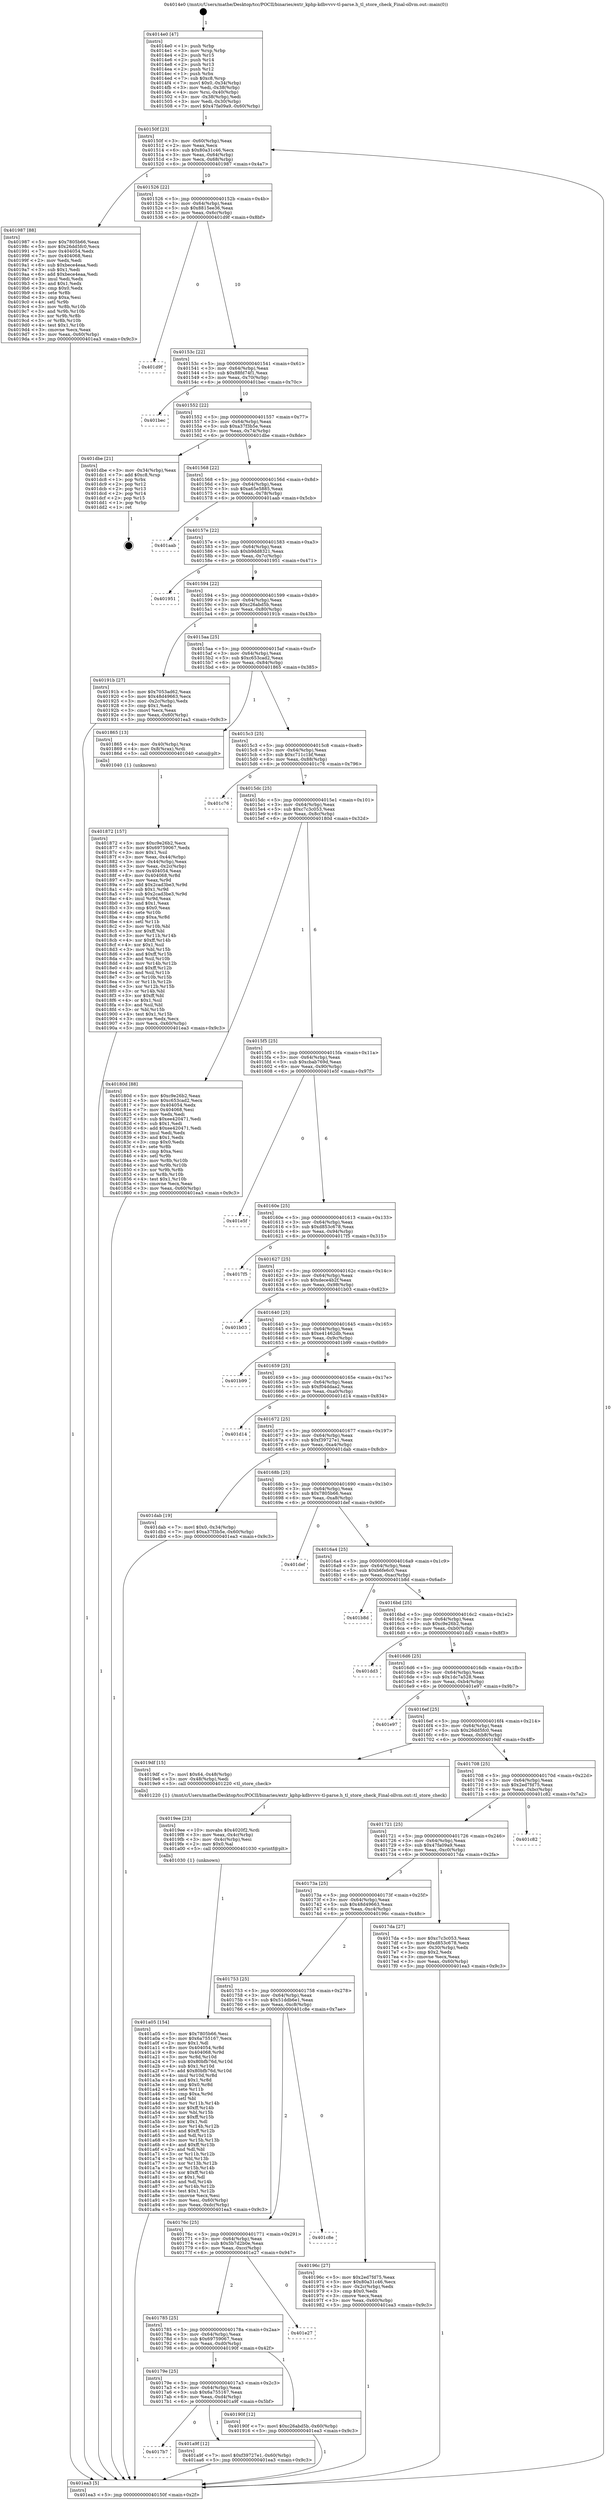 digraph "0x4014e0" {
  label = "0x4014e0 (/mnt/c/Users/mathe/Desktop/tcc/POCII/binaries/extr_kphp-kdbvvvv-tl-parse.h_tl_store_check_Final-ollvm.out::main(0))"
  labelloc = "t"
  node[shape=record]

  Entry [label="",width=0.3,height=0.3,shape=circle,fillcolor=black,style=filled]
  "0x40150f" [label="{
     0x40150f [23]\l
     | [instrs]\l
     &nbsp;&nbsp;0x40150f \<+3\>: mov -0x60(%rbp),%eax\l
     &nbsp;&nbsp;0x401512 \<+2\>: mov %eax,%ecx\l
     &nbsp;&nbsp;0x401514 \<+6\>: sub $0x80a31c46,%ecx\l
     &nbsp;&nbsp;0x40151a \<+3\>: mov %eax,-0x64(%rbp)\l
     &nbsp;&nbsp;0x40151d \<+3\>: mov %ecx,-0x68(%rbp)\l
     &nbsp;&nbsp;0x401520 \<+6\>: je 0000000000401987 \<main+0x4a7\>\l
  }"]
  "0x401987" [label="{
     0x401987 [88]\l
     | [instrs]\l
     &nbsp;&nbsp;0x401987 \<+5\>: mov $0x7805b66,%eax\l
     &nbsp;&nbsp;0x40198c \<+5\>: mov $0x26dd5fc0,%ecx\l
     &nbsp;&nbsp;0x401991 \<+7\>: mov 0x404054,%edx\l
     &nbsp;&nbsp;0x401998 \<+7\>: mov 0x404068,%esi\l
     &nbsp;&nbsp;0x40199f \<+2\>: mov %edx,%edi\l
     &nbsp;&nbsp;0x4019a1 \<+6\>: sub $0xbece4eaa,%edi\l
     &nbsp;&nbsp;0x4019a7 \<+3\>: sub $0x1,%edi\l
     &nbsp;&nbsp;0x4019aa \<+6\>: add $0xbece4eaa,%edi\l
     &nbsp;&nbsp;0x4019b0 \<+3\>: imul %edi,%edx\l
     &nbsp;&nbsp;0x4019b3 \<+3\>: and $0x1,%edx\l
     &nbsp;&nbsp;0x4019b6 \<+3\>: cmp $0x0,%edx\l
     &nbsp;&nbsp;0x4019b9 \<+4\>: sete %r8b\l
     &nbsp;&nbsp;0x4019bd \<+3\>: cmp $0xa,%esi\l
     &nbsp;&nbsp;0x4019c0 \<+4\>: setl %r9b\l
     &nbsp;&nbsp;0x4019c4 \<+3\>: mov %r8b,%r10b\l
     &nbsp;&nbsp;0x4019c7 \<+3\>: and %r9b,%r10b\l
     &nbsp;&nbsp;0x4019ca \<+3\>: xor %r9b,%r8b\l
     &nbsp;&nbsp;0x4019cd \<+3\>: or %r8b,%r10b\l
     &nbsp;&nbsp;0x4019d0 \<+4\>: test $0x1,%r10b\l
     &nbsp;&nbsp;0x4019d4 \<+3\>: cmovne %ecx,%eax\l
     &nbsp;&nbsp;0x4019d7 \<+3\>: mov %eax,-0x60(%rbp)\l
     &nbsp;&nbsp;0x4019da \<+5\>: jmp 0000000000401ea3 \<main+0x9c3\>\l
  }"]
  "0x401526" [label="{
     0x401526 [22]\l
     | [instrs]\l
     &nbsp;&nbsp;0x401526 \<+5\>: jmp 000000000040152b \<main+0x4b\>\l
     &nbsp;&nbsp;0x40152b \<+3\>: mov -0x64(%rbp),%eax\l
     &nbsp;&nbsp;0x40152e \<+5\>: sub $0x8815ee36,%eax\l
     &nbsp;&nbsp;0x401533 \<+3\>: mov %eax,-0x6c(%rbp)\l
     &nbsp;&nbsp;0x401536 \<+6\>: je 0000000000401d9f \<main+0x8bf\>\l
  }"]
  Exit [label="",width=0.3,height=0.3,shape=circle,fillcolor=black,style=filled,peripheries=2]
  "0x401d9f" [label="{
     0x401d9f\l
  }", style=dashed]
  "0x40153c" [label="{
     0x40153c [22]\l
     | [instrs]\l
     &nbsp;&nbsp;0x40153c \<+5\>: jmp 0000000000401541 \<main+0x61\>\l
     &nbsp;&nbsp;0x401541 \<+3\>: mov -0x64(%rbp),%eax\l
     &nbsp;&nbsp;0x401544 \<+5\>: sub $0x88fd74f1,%eax\l
     &nbsp;&nbsp;0x401549 \<+3\>: mov %eax,-0x70(%rbp)\l
     &nbsp;&nbsp;0x40154c \<+6\>: je 0000000000401bec \<main+0x70c\>\l
  }"]
  "0x4017b7" [label="{
     0x4017b7\l
  }", style=dashed]
  "0x401bec" [label="{
     0x401bec\l
  }", style=dashed]
  "0x401552" [label="{
     0x401552 [22]\l
     | [instrs]\l
     &nbsp;&nbsp;0x401552 \<+5\>: jmp 0000000000401557 \<main+0x77\>\l
     &nbsp;&nbsp;0x401557 \<+3\>: mov -0x64(%rbp),%eax\l
     &nbsp;&nbsp;0x40155a \<+5\>: sub $0xa37f3b5e,%eax\l
     &nbsp;&nbsp;0x40155f \<+3\>: mov %eax,-0x74(%rbp)\l
     &nbsp;&nbsp;0x401562 \<+6\>: je 0000000000401dbe \<main+0x8de\>\l
  }"]
  "0x401a9f" [label="{
     0x401a9f [12]\l
     | [instrs]\l
     &nbsp;&nbsp;0x401a9f \<+7\>: movl $0xf39727e1,-0x60(%rbp)\l
     &nbsp;&nbsp;0x401aa6 \<+5\>: jmp 0000000000401ea3 \<main+0x9c3\>\l
  }"]
  "0x401dbe" [label="{
     0x401dbe [21]\l
     | [instrs]\l
     &nbsp;&nbsp;0x401dbe \<+3\>: mov -0x34(%rbp),%eax\l
     &nbsp;&nbsp;0x401dc1 \<+7\>: add $0xc8,%rsp\l
     &nbsp;&nbsp;0x401dc8 \<+1\>: pop %rbx\l
     &nbsp;&nbsp;0x401dc9 \<+2\>: pop %r12\l
     &nbsp;&nbsp;0x401dcb \<+2\>: pop %r13\l
     &nbsp;&nbsp;0x401dcd \<+2\>: pop %r14\l
     &nbsp;&nbsp;0x401dcf \<+2\>: pop %r15\l
     &nbsp;&nbsp;0x401dd1 \<+1\>: pop %rbp\l
     &nbsp;&nbsp;0x401dd2 \<+1\>: ret\l
  }"]
  "0x401568" [label="{
     0x401568 [22]\l
     | [instrs]\l
     &nbsp;&nbsp;0x401568 \<+5\>: jmp 000000000040156d \<main+0x8d\>\l
     &nbsp;&nbsp;0x40156d \<+3\>: mov -0x64(%rbp),%eax\l
     &nbsp;&nbsp;0x401570 \<+5\>: sub $0xa65e5885,%eax\l
     &nbsp;&nbsp;0x401575 \<+3\>: mov %eax,-0x78(%rbp)\l
     &nbsp;&nbsp;0x401578 \<+6\>: je 0000000000401aab \<main+0x5cb\>\l
  }"]
  "0x401a05" [label="{
     0x401a05 [154]\l
     | [instrs]\l
     &nbsp;&nbsp;0x401a05 \<+5\>: mov $0x7805b66,%esi\l
     &nbsp;&nbsp;0x401a0a \<+5\>: mov $0x6a755167,%ecx\l
     &nbsp;&nbsp;0x401a0f \<+2\>: mov $0x1,%dl\l
     &nbsp;&nbsp;0x401a11 \<+8\>: mov 0x404054,%r8d\l
     &nbsp;&nbsp;0x401a19 \<+8\>: mov 0x404068,%r9d\l
     &nbsp;&nbsp;0x401a21 \<+3\>: mov %r8d,%r10d\l
     &nbsp;&nbsp;0x401a24 \<+7\>: sub $0x80bfb76d,%r10d\l
     &nbsp;&nbsp;0x401a2b \<+4\>: sub $0x1,%r10d\l
     &nbsp;&nbsp;0x401a2f \<+7\>: add $0x80bfb76d,%r10d\l
     &nbsp;&nbsp;0x401a36 \<+4\>: imul %r10d,%r8d\l
     &nbsp;&nbsp;0x401a3a \<+4\>: and $0x1,%r8d\l
     &nbsp;&nbsp;0x401a3e \<+4\>: cmp $0x0,%r8d\l
     &nbsp;&nbsp;0x401a42 \<+4\>: sete %r11b\l
     &nbsp;&nbsp;0x401a46 \<+4\>: cmp $0xa,%r9d\l
     &nbsp;&nbsp;0x401a4a \<+3\>: setl %bl\l
     &nbsp;&nbsp;0x401a4d \<+3\>: mov %r11b,%r14b\l
     &nbsp;&nbsp;0x401a50 \<+4\>: xor $0xff,%r14b\l
     &nbsp;&nbsp;0x401a54 \<+3\>: mov %bl,%r15b\l
     &nbsp;&nbsp;0x401a57 \<+4\>: xor $0xff,%r15b\l
     &nbsp;&nbsp;0x401a5b \<+3\>: xor $0x1,%dl\l
     &nbsp;&nbsp;0x401a5e \<+3\>: mov %r14b,%r12b\l
     &nbsp;&nbsp;0x401a61 \<+4\>: and $0xff,%r12b\l
     &nbsp;&nbsp;0x401a65 \<+3\>: and %dl,%r11b\l
     &nbsp;&nbsp;0x401a68 \<+3\>: mov %r15b,%r13b\l
     &nbsp;&nbsp;0x401a6b \<+4\>: and $0xff,%r13b\l
     &nbsp;&nbsp;0x401a6f \<+2\>: and %dl,%bl\l
     &nbsp;&nbsp;0x401a71 \<+3\>: or %r11b,%r12b\l
     &nbsp;&nbsp;0x401a74 \<+3\>: or %bl,%r13b\l
     &nbsp;&nbsp;0x401a77 \<+3\>: xor %r13b,%r12b\l
     &nbsp;&nbsp;0x401a7a \<+3\>: or %r15b,%r14b\l
     &nbsp;&nbsp;0x401a7d \<+4\>: xor $0xff,%r14b\l
     &nbsp;&nbsp;0x401a81 \<+3\>: or $0x1,%dl\l
     &nbsp;&nbsp;0x401a84 \<+3\>: and %dl,%r14b\l
     &nbsp;&nbsp;0x401a87 \<+3\>: or %r14b,%r12b\l
     &nbsp;&nbsp;0x401a8a \<+4\>: test $0x1,%r12b\l
     &nbsp;&nbsp;0x401a8e \<+3\>: cmovne %ecx,%esi\l
     &nbsp;&nbsp;0x401a91 \<+3\>: mov %esi,-0x60(%rbp)\l
     &nbsp;&nbsp;0x401a94 \<+6\>: mov %eax,-0xdc(%rbp)\l
     &nbsp;&nbsp;0x401a9a \<+5\>: jmp 0000000000401ea3 \<main+0x9c3\>\l
  }"]
  "0x401aab" [label="{
     0x401aab\l
  }", style=dashed]
  "0x40157e" [label="{
     0x40157e [22]\l
     | [instrs]\l
     &nbsp;&nbsp;0x40157e \<+5\>: jmp 0000000000401583 \<main+0xa3\>\l
     &nbsp;&nbsp;0x401583 \<+3\>: mov -0x64(%rbp),%eax\l
     &nbsp;&nbsp;0x401586 \<+5\>: sub $0xb9dd8321,%eax\l
     &nbsp;&nbsp;0x40158b \<+3\>: mov %eax,-0x7c(%rbp)\l
     &nbsp;&nbsp;0x40158e \<+6\>: je 0000000000401951 \<main+0x471\>\l
  }"]
  "0x4019ee" [label="{
     0x4019ee [23]\l
     | [instrs]\l
     &nbsp;&nbsp;0x4019ee \<+10\>: movabs $0x4020f2,%rdi\l
     &nbsp;&nbsp;0x4019f8 \<+3\>: mov %eax,-0x4c(%rbp)\l
     &nbsp;&nbsp;0x4019fb \<+3\>: mov -0x4c(%rbp),%esi\l
     &nbsp;&nbsp;0x4019fe \<+2\>: mov $0x0,%al\l
     &nbsp;&nbsp;0x401a00 \<+5\>: call 0000000000401030 \<printf@plt\>\l
     | [calls]\l
     &nbsp;&nbsp;0x401030 \{1\} (unknown)\l
  }"]
  "0x401951" [label="{
     0x401951\l
  }", style=dashed]
  "0x401594" [label="{
     0x401594 [22]\l
     | [instrs]\l
     &nbsp;&nbsp;0x401594 \<+5\>: jmp 0000000000401599 \<main+0xb9\>\l
     &nbsp;&nbsp;0x401599 \<+3\>: mov -0x64(%rbp),%eax\l
     &nbsp;&nbsp;0x40159c \<+5\>: sub $0xc26abd5b,%eax\l
     &nbsp;&nbsp;0x4015a1 \<+3\>: mov %eax,-0x80(%rbp)\l
     &nbsp;&nbsp;0x4015a4 \<+6\>: je 000000000040191b \<main+0x43b\>\l
  }"]
  "0x40179e" [label="{
     0x40179e [25]\l
     | [instrs]\l
     &nbsp;&nbsp;0x40179e \<+5\>: jmp 00000000004017a3 \<main+0x2c3\>\l
     &nbsp;&nbsp;0x4017a3 \<+3\>: mov -0x64(%rbp),%eax\l
     &nbsp;&nbsp;0x4017a6 \<+5\>: sub $0x6a755167,%eax\l
     &nbsp;&nbsp;0x4017ab \<+6\>: mov %eax,-0xd4(%rbp)\l
     &nbsp;&nbsp;0x4017b1 \<+6\>: je 0000000000401a9f \<main+0x5bf\>\l
  }"]
  "0x40191b" [label="{
     0x40191b [27]\l
     | [instrs]\l
     &nbsp;&nbsp;0x40191b \<+5\>: mov $0x7053ad62,%eax\l
     &nbsp;&nbsp;0x401920 \<+5\>: mov $0x48d49663,%ecx\l
     &nbsp;&nbsp;0x401925 \<+3\>: mov -0x2c(%rbp),%edx\l
     &nbsp;&nbsp;0x401928 \<+3\>: cmp $0x1,%edx\l
     &nbsp;&nbsp;0x40192b \<+3\>: cmovl %ecx,%eax\l
     &nbsp;&nbsp;0x40192e \<+3\>: mov %eax,-0x60(%rbp)\l
     &nbsp;&nbsp;0x401931 \<+5\>: jmp 0000000000401ea3 \<main+0x9c3\>\l
  }"]
  "0x4015aa" [label="{
     0x4015aa [25]\l
     | [instrs]\l
     &nbsp;&nbsp;0x4015aa \<+5\>: jmp 00000000004015af \<main+0xcf\>\l
     &nbsp;&nbsp;0x4015af \<+3\>: mov -0x64(%rbp),%eax\l
     &nbsp;&nbsp;0x4015b2 \<+5\>: sub $0xc653cad2,%eax\l
     &nbsp;&nbsp;0x4015b7 \<+6\>: mov %eax,-0x84(%rbp)\l
     &nbsp;&nbsp;0x4015bd \<+6\>: je 0000000000401865 \<main+0x385\>\l
  }"]
  "0x40190f" [label="{
     0x40190f [12]\l
     | [instrs]\l
     &nbsp;&nbsp;0x40190f \<+7\>: movl $0xc26abd5b,-0x60(%rbp)\l
     &nbsp;&nbsp;0x401916 \<+5\>: jmp 0000000000401ea3 \<main+0x9c3\>\l
  }"]
  "0x401865" [label="{
     0x401865 [13]\l
     | [instrs]\l
     &nbsp;&nbsp;0x401865 \<+4\>: mov -0x40(%rbp),%rax\l
     &nbsp;&nbsp;0x401869 \<+4\>: mov 0x8(%rax),%rdi\l
     &nbsp;&nbsp;0x40186d \<+5\>: call 0000000000401040 \<atoi@plt\>\l
     | [calls]\l
     &nbsp;&nbsp;0x401040 \{1\} (unknown)\l
  }"]
  "0x4015c3" [label="{
     0x4015c3 [25]\l
     | [instrs]\l
     &nbsp;&nbsp;0x4015c3 \<+5\>: jmp 00000000004015c8 \<main+0xe8\>\l
     &nbsp;&nbsp;0x4015c8 \<+3\>: mov -0x64(%rbp),%eax\l
     &nbsp;&nbsp;0x4015cb \<+5\>: sub $0xc711c1bf,%eax\l
     &nbsp;&nbsp;0x4015d0 \<+6\>: mov %eax,-0x88(%rbp)\l
     &nbsp;&nbsp;0x4015d6 \<+6\>: je 0000000000401c76 \<main+0x796\>\l
  }"]
  "0x401785" [label="{
     0x401785 [25]\l
     | [instrs]\l
     &nbsp;&nbsp;0x401785 \<+5\>: jmp 000000000040178a \<main+0x2aa\>\l
     &nbsp;&nbsp;0x40178a \<+3\>: mov -0x64(%rbp),%eax\l
     &nbsp;&nbsp;0x40178d \<+5\>: sub $0x69759067,%eax\l
     &nbsp;&nbsp;0x401792 \<+6\>: mov %eax,-0xd0(%rbp)\l
     &nbsp;&nbsp;0x401798 \<+6\>: je 000000000040190f \<main+0x42f\>\l
  }"]
  "0x401c76" [label="{
     0x401c76\l
  }", style=dashed]
  "0x4015dc" [label="{
     0x4015dc [25]\l
     | [instrs]\l
     &nbsp;&nbsp;0x4015dc \<+5\>: jmp 00000000004015e1 \<main+0x101\>\l
     &nbsp;&nbsp;0x4015e1 \<+3\>: mov -0x64(%rbp),%eax\l
     &nbsp;&nbsp;0x4015e4 \<+5\>: sub $0xc7c3c053,%eax\l
     &nbsp;&nbsp;0x4015e9 \<+6\>: mov %eax,-0x8c(%rbp)\l
     &nbsp;&nbsp;0x4015ef \<+6\>: je 000000000040180d \<main+0x32d\>\l
  }"]
  "0x401e27" [label="{
     0x401e27\l
  }", style=dashed]
  "0x40180d" [label="{
     0x40180d [88]\l
     | [instrs]\l
     &nbsp;&nbsp;0x40180d \<+5\>: mov $0xc9e26b2,%eax\l
     &nbsp;&nbsp;0x401812 \<+5\>: mov $0xc653cad2,%ecx\l
     &nbsp;&nbsp;0x401817 \<+7\>: mov 0x404054,%edx\l
     &nbsp;&nbsp;0x40181e \<+7\>: mov 0x404068,%esi\l
     &nbsp;&nbsp;0x401825 \<+2\>: mov %edx,%edi\l
     &nbsp;&nbsp;0x401827 \<+6\>: sub $0xee420471,%edi\l
     &nbsp;&nbsp;0x40182d \<+3\>: sub $0x1,%edi\l
     &nbsp;&nbsp;0x401830 \<+6\>: add $0xee420471,%edi\l
     &nbsp;&nbsp;0x401836 \<+3\>: imul %edi,%edx\l
     &nbsp;&nbsp;0x401839 \<+3\>: and $0x1,%edx\l
     &nbsp;&nbsp;0x40183c \<+3\>: cmp $0x0,%edx\l
     &nbsp;&nbsp;0x40183f \<+4\>: sete %r8b\l
     &nbsp;&nbsp;0x401843 \<+3\>: cmp $0xa,%esi\l
     &nbsp;&nbsp;0x401846 \<+4\>: setl %r9b\l
     &nbsp;&nbsp;0x40184a \<+3\>: mov %r8b,%r10b\l
     &nbsp;&nbsp;0x40184d \<+3\>: and %r9b,%r10b\l
     &nbsp;&nbsp;0x401850 \<+3\>: xor %r9b,%r8b\l
     &nbsp;&nbsp;0x401853 \<+3\>: or %r8b,%r10b\l
     &nbsp;&nbsp;0x401856 \<+4\>: test $0x1,%r10b\l
     &nbsp;&nbsp;0x40185a \<+3\>: cmovne %ecx,%eax\l
     &nbsp;&nbsp;0x40185d \<+3\>: mov %eax,-0x60(%rbp)\l
     &nbsp;&nbsp;0x401860 \<+5\>: jmp 0000000000401ea3 \<main+0x9c3\>\l
  }"]
  "0x4015f5" [label="{
     0x4015f5 [25]\l
     | [instrs]\l
     &nbsp;&nbsp;0x4015f5 \<+5\>: jmp 00000000004015fa \<main+0x11a\>\l
     &nbsp;&nbsp;0x4015fa \<+3\>: mov -0x64(%rbp),%eax\l
     &nbsp;&nbsp;0x4015fd \<+5\>: sub $0xcbab769d,%eax\l
     &nbsp;&nbsp;0x401602 \<+6\>: mov %eax,-0x90(%rbp)\l
     &nbsp;&nbsp;0x401608 \<+6\>: je 0000000000401e5f \<main+0x97f\>\l
  }"]
  "0x40176c" [label="{
     0x40176c [25]\l
     | [instrs]\l
     &nbsp;&nbsp;0x40176c \<+5\>: jmp 0000000000401771 \<main+0x291\>\l
     &nbsp;&nbsp;0x401771 \<+3\>: mov -0x64(%rbp),%eax\l
     &nbsp;&nbsp;0x401774 \<+5\>: sub $0x5b7d2b0e,%eax\l
     &nbsp;&nbsp;0x401779 \<+6\>: mov %eax,-0xcc(%rbp)\l
     &nbsp;&nbsp;0x40177f \<+6\>: je 0000000000401e27 \<main+0x947\>\l
  }"]
  "0x401e5f" [label="{
     0x401e5f\l
  }", style=dashed]
  "0x40160e" [label="{
     0x40160e [25]\l
     | [instrs]\l
     &nbsp;&nbsp;0x40160e \<+5\>: jmp 0000000000401613 \<main+0x133\>\l
     &nbsp;&nbsp;0x401613 \<+3\>: mov -0x64(%rbp),%eax\l
     &nbsp;&nbsp;0x401616 \<+5\>: sub $0xd853c678,%eax\l
     &nbsp;&nbsp;0x40161b \<+6\>: mov %eax,-0x94(%rbp)\l
     &nbsp;&nbsp;0x401621 \<+6\>: je 00000000004017f5 \<main+0x315\>\l
  }"]
  "0x401c8e" [label="{
     0x401c8e\l
  }", style=dashed]
  "0x4017f5" [label="{
     0x4017f5\l
  }", style=dashed]
  "0x401627" [label="{
     0x401627 [25]\l
     | [instrs]\l
     &nbsp;&nbsp;0x401627 \<+5\>: jmp 000000000040162c \<main+0x14c\>\l
     &nbsp;&nbsp;0x40162c \<+3\>: mov -0x64(%rbp),%eax\l
     &nbsp;&nbsp;0x40162f \<+5\>: sub $0xdece4b2f,%eax\l
     &nbsp;&nbsp;0x401634 \<+6\>: mov %eax,-0x98(%rbp)\l
     &nbsp;&nbsp;0x40163a \<+6\>: je 0000000000401b03 \<main+0x623\>\l
  }"]
  "0x401753" [label="{
     0x401753 [25]\l
     | [instrs]\l
     &nbsp;&nbsp;0x401753 \<+5\>: jmp 0000000000401758 \<main+0x278\>\l
     &nbsp;&nbsp;0x401758 \<+3\>: mov -0x64(%rbp),%eax\l
     &nbsp;&nbsp;0x40175b \<+5\>: sub $0x51ddb6e1,%eax\l
     &nbsp;&nbsp;0x401760 \<+6\>: mov %eax,-0xc8(%rbp)\l
     &nbsp;&nbsp;0x401766 \<+6\>: je 0000000000401c8e \<main+0x7ae\>\l
  }"]
  "0x401b03" [label="{
     0x401b03\l
  }", style=dashed]
  "0x401640" [label="{
     0x401640 [25]\l
     | [instrs]\l
     &nbsp;&nbsp;0x401640 \<+5\>: jmp 0000000000401645 \<main+0x165\>\l
     &nbsp;&nbsp;0x401645 \<+3\>: mov -0x64(%rbp),%eax\l
     &nbsp;&nbsp;0x401648 \<+5\>: sub $0xe41462db,%eax\l
     &nbsp;&nbsp;0x40164d \<+6\>: mov %eax,-0x9c(%rbp)\l
     &nbsp;&nbsp;0x401653 \<+6\>: je 0000000000401b99 \<main+0x6b9\>\l
  }"]
  "0x40196c" [label="{
     0x40196c [27]\l
     | [instrs]\l
     &nbsp;&nbsp;0x40196c \<+5\>: mov $0x2ed7fd75,%eax\l
     &nbsp;&nbsp;0x401971 \<+5\>: mov $0x80a31c46,%ecx\l
     &nbsp;&nbsp;0x401976 \<+3\>: mov -0x2c(%rbp),%edx\l
     &nbsp;&nbsp;0x401979 \<+3\>: cmp $0x0,%edx\l
     &nbsp;&nbsp;0x40197c \<+3\>: cmove %ecx,%eax\l
     &nbsp;&nbsp;0x40197f \<+3\>: mov %eax,-0x60(%rbp)\l
     &nbsp;&nbsp;0x401982 \<+5\>: jmp 0000000000401ea3 \<main+0x9c3\>\l
  }"]
  "0x401b99" [label="{
     0x401b99\l
  }", style=dashed]
  "0x401659" [label="{
     0x401659 [25]\l
     | [instrs]\l
     &nbsp;&nbsp;0x401659 \<+5\>: jmp 000000000040165e \<main+0x17e\>\l
     &nbsp;&nbsp;0x40165e \<+3\>: mov -0x64(%rbp),%eax\l
     &nbsp;&nbsp;0x401661 \<+5\>: sub $0xf04ddaa2,%eax\l
     &nbsp;&nbsp;0x401666 \<+6\>: mov %eax,-0xa0(%rbp)\l
     &nbsp;&nbsp;0x40166c \<+6\>: je 0000000000401d14 \<main+0x834\>\l
  }"]
  "0x401872" [label="{
     0x401872 [157]\l
     | [instrs]\l
     &nbsp;&nbsp;0x401872 \<+5\>: mov $0xc9e26b2,%ecx\l
     &nbsp;&nbsp;0x401877 \<+5\>: mov $0x69759067,%edx\l
     &nbsp;&nbsp;0x40187c \<+3\>: mov $0x1,%sil\l
     &nbsp;&nbsp;0x40187f \<+3\>: mov %eax,-0x44(%rbp)\l
     &nbsp;&nbsp;0x401882 \<+3\>: mov -0x44(%rbp),%eax\l
     &nbsp;&nbsp;0x401885 \<+3\>: mov %eax,-0x2c(%rbp)\l
     &nbsp;&nbsp;0x401888 \<+7\>: mov 0x404054,%eax\l
     &nbsp;&nbsp;0x40188f \<+8\>: mov 0x404068,%r8d\l
     &nbsp;&nbsp;0x401897 \<+3\>: mov %eax,%r9d\l
     &nbsp;&nbsp;0x40189a \<+7\>: add $0x2cad3be3,%r9d\l
     &nbsp;&nbsp;0x4018a1 \<+4\>: sub $0x1,%r9d\l
     &nbsp;&nbsp;0x4018a5 \<+7\>: sub $0x2cad3be3,%r9d\l
     &nbsp;&nbsp;0x4018ac \<+4\>: imul %r9d,%eax\l
     &nbsp;&nbsp;0x4018b0 \<+3\>: and $0x1,%eax\l
     &nbsp;&nbsp;0x4018b3 \<+3\>: cmp $0x0,%eax\l
     &nbsp;&nbsp;0x4018b6 \<+4\>: sete %r10b\l
     &nbsp;&nbsp;0x4018ba \<+4\>: cmp $0xa,%r8d\l
     &nbsp;&nbsp;0x4018be \<+4\>: setl %r11b\l
     &nbsp;&nbsp;0x4018c2 \<+3\>: mov %r10b,%bl\l
     &nbsp;&nbsp;0x4018c5 \<+3\>: xor $0xff,%bl\l
     &nbsp;&nbsp;0x4018c8 \<+3\>: mov %r11b,%r14b\l
     &nbsp;&nbsp;0x4018cb \<+4\>: xor $0xff,%r14b\l
     &nbsp;&nbsp;0x4018cf \<+4\>: xor $0x1,%sil\l
     &nbsp;&nbsp;0x4018d3 \<+3\>: mov %bl,%r15b\l
     &nbsp;&nbsp;0x4018d6 \<+4\>: and $0xff,%r15b\l
     &nbsp;&nbsp;0x4018da \<+3\>: and %sil,%r10b\l
     &nbsp;&nbsp;0x4018dd \<+3\>: mov %r14b,%r12b\l
     &nbsp;&nbsp;0x4018e0 \<+4\>: and $0xff,%r12b\l
     &nbsp;&nbsp;0x4018e4 \<+3\>: and %sil,%r11b\l
     &nbsp;&nbsp;0x4018e7 \<+3\>: or %r10b,%r15b\l
     &nbsp;&nbsp;0x4018ea \<+3\>: or %r11b,%r12b\l
     &nbsp;&nbsp;0x4018ed \<+3\>: xor %r12b,%r15b\l
     &nbsp;&nbsp;0x4018f0 \<+3\>: or %r14b,%bl\l
     &nbsp;&nbsp;0x4018f3 \<+3\>: xor $0xff,%bl\l
     &nbsp;&nbsp;0x4018f6 \<+4\>: or $0x1,%sil\l
     &nbsp;&nbsp;0x4018fa \<+3\>: and %sil,%bl\l
     &nbsp;&nbsp;0x4018fd \<+3\>: or %bl,%r15b\l
     &nbsp;&nbsp;0x401900 \<+4\>: test $0x1,%r15b\l
     &nbsp;&nbsp;0x401904 \<+3\>: cmovne %edx,%ecx\l
     &nbsp;&nbsp;0x401907 \<+3\>: mov %ecx,-0x60(%rbp)\l
     &nbsp;&nbsp;0x40190a \<+5\>: jmp 0000000000401ea3 \<main+0x9c3\>\l
  }"]
  "0x401d14" [label="{
     0x401d14\l
  }", style=dashed]
  "0x401672" [label="{
     0x401672 [25]\l
     | [instrs]\l
     &nbsp;&nbsp;0x401672 \<+5\>: jmp 0000000000401677 \<main+0x197\>\l
     &nbsp;&nbsp;0x401677 \<+3\>: mov -0x64(%rbp),%eax\l
     &nbsp;&nbsp;0x40167a \<+5\>: sub $0xf39727e1,%eax\l
     &nbsp;&nbsp;0x40167f \<+6\>: mov %eax,-0xa4(%rbp)\l
     &nbsp;&nbsp;0x401685 \<+6\>: je 0000000000401dab \<main+0x8cb\>\l
  }"]
  "0x4014e0" [label="{
     0x4014e0 [47]\l
     | [instrs]\l
     &nbsp;&nbsp;0x4014e0 \<+1\>: push %rbp\l
     &nbsp;&nbsp;0x4014e1 \<+3\>: mov %rsp,%rbp\l
     &nbsp;&nbsp;0x4014e4 \<+2\>: push %r15\l
     &nbsp;&nbsp;0x4014e6 \<+2\>: push %r14\l
     &nbsp;&nbsp;0x4014e8 \<+2\>: push %r13\l
     &nbsp;&nbsp;0x4014ea \<+2\>: push %r12\l
     &nbsp;&nbsp;0x4014ec \<+1\>: push %rbx\l
     &nbsp;&nbsp;0x4014ed \<+7\>: sub $0xc8,%rsp\l
     &nbsp;&nbsp;0x4014f4 \<+7\>: movl $0x0,-0x34(%rbp)\l
     &nbsp;&nbsp;0x4014fb \<+3\>: mov %edi,-0x38(%rbp)\l
     &nbsp;&nbsp;0x4014fe \<+4\>: mov %rsi,-0x40(%rbp)\l
     &nbsp;&nbsp;0x401502 \<+3\>: mov -0x38(%rbp),%edi\l
     &nbsp;&nbsp;0x401505 \<+3\>: mov %edi,-0x30(%rbp)\l
     &nbsp;&nbsp;0x401508 \<+7\>: movl $0x47fa09a9,-0x60(%rbp)\l
  }"]
  "0x401dab" [label="{
     0x401dab [19]\l
     | [instrs]\l
     &nbsp;&nbsp;0x401dab \<+7\>: movl $0x0,-0x34(%rbp)\l
     &nbsp;&nbsp;0x401db2 \<+7\>: movl $0xa37f3b5e,-0x60(%rbp)\l
     &nbsp;&nbsp;0x401db9 \<+5\>: jmp 0000000000401ea3 \<main+0x9c3\>\l
  }"]
  "0x40168b" [label="{
     0x40168b [25]\l
     | [instrs]\l
     &nbsp;&nbsp;0x40168b \<+5\>: jmp 0000000000401690 \<main+0x1b0\>\l
     &nbsp;&nbsp;0x401690 \<+3\>: mov -0x64(%rbp),%eax\l
     &nbsp;&nbsp;0x401693 \<+5\>: sub $0x7805b66,%eax\l
     &nbsp;&nbsp;0x401698 \<+6\>: mov %eax,-0xa8(%rbp)\l
     &nbsp;&nbsp;0x40169e \<+6\>: je 0000000000401def \<main+0x90f\>\l
  }"]
  "0x401ea3" [label="{
     0x401ea3 [5]\l
     | [instrs]\l
     &nbsp;&nbsp;0x401ea3 \<+5\>: jmp 000000000040150f \<main+0x2f\>\l
  }"]
  "0x401def" [label="{
     0x401def\l
  }", style=dashed]
  "0x4016a4" [label="{
     0x4016a4 [25]\l
     | [instrs]\l
     &nbsp;&nbsp;0x4016a4 \<+5\>: jmp 00000000004016a9 \<main+0x1c9\>\l
     &nbsp;&nbsp;0x4016a9 \<+3\>: mov -0x64(%rbp),%eax\l
     &nbsp;&nbsp;0x4016ac \<+5\>: sub $0xb6fe6c0,%eax\l
     &nbsp;&nbsp;0x4016b1 \<+6\>: mov %eax,-0xac(%rbp)\l
     &nbsp;&nbsp;0x4016b7 \<+6\>: je 0000000000401b8d \<main+0x6ad\>\l
  }"]
  "0x40173a" [label="{
     0x40173a [25]\l
     | [instrs]\l
     &nbsp;&nbsp;0x40173a \<+5\>: jmp 000000000040173f \<main+0x25f\>\l
     &nbsp;&nbsp;0x40173f \<+3\>: mov -0x64(%rbp),%eax\l
     &nbsp;&nbsp;0x401742 \<+5\>: sub $0x48d49663,%eax\l
     &nbsp;&nbsp;0x401747 \<+6\>: mov %eax,-0xc4(%rbp)\l
     &nbsp;&nbsp;0x40174d \<+6\>: je 000000000040196c \<main+0x48c\>\l
  }"]
  "0x401b8d" [label="{
     0x401b8d\l
  }", style=dashed]
  "0x4016bd" [label="{
     0x4016bd [25]\l
     | [instrs]\l
     &nbsp;&nbsp;0x4016bd \<+5\>: jmp 00000000004016c2 \<main+0x1e2\>\l
     &nbsp;&nbsp;0x4016c2 \<+3\>: mov -0x64(%rbp),%eax\l
     &nbsp;&nbsp;0x4016c5 \<+5\>: sub $0xc9e26b2,%eax\l
     &nbsp;&nbsp;0x4016ca \<+6\>: mov %eax,-0xb0(%rbp)\l
     &nbsp;&nbsp;0x4016d0 \<+6\>: je 0000000000401dd3 \<main+0x8f3\>\l
  }"]
  "0x4017da" [label="{
     0x4017da [27]\l
     | [instrs]\l
     &nbsp;&nbsp;0x4017da \<+5\>: mov $0xc7c3c053,%eax\l
     &nbsp;&nbsp;0x4017df \<+5\>: mov $0xd853c678,%ecx\l
     &nbsp;&nbsp;0x4017e4 \<+3\>: mov -0x30(%rbp),%edx\l
     &nbsp;&nbsp;0x4017e7 \<+3\>: cmp $0x2,%edx\l
     &nbsp;&nbsp;0x4017ea \<+3\>: cmovne %ecx,%eax\l
     &nbsp;&nbsp;0x4017ed \<+3\>: mov %eax,-0x60(%rbp)\l
     &nbsp;&nbsp;0x4017f0 \<+5\>: jmp 0000000000401ea3 \<main+0x9c3\>\l
  }"]
  "0x401dd3" [label="{
     0x401dd3\l
  }", style=dashed]
  "0x4016d6" [label="{
     0x4016d6 [25]\l
     | [instrs]\l
     &nbsp;&nbsp;0x4016d6 \<+5\>: jmp 00000000004016db \<main+0x1fb\>\l
     &nbsp;&nbsp;0x4016db \<+3\>: mov -0x64(%rbp),%eax\l
     &nbsp;&nbsp;0x4016de \<+5\>: sub $0x1dc7a528,%eax\l
     &nbsp;&nbsp;0x4016e3 \<+6\>: mov %eax,-0xb4(%rbp)\l
     &nbsp;&nbsp;0x4016e9 \<+6\>: je 0000000000401e97 \<main+0x9b7\>\l
  }"]
  "0x401721" [label="{
     0x401721 [25]\l
     | [instrs]\l
     &nbsp;&nbsp;0x401721 \<+5\>: jmp 0000000000401726 \<main+0x246\>\l
     &nbsp;&nbsp;0x401726 \<+3\>: mov -0x64(%rbp),%eax\l
     &nbsp;&nbsp;0x401729 \<+5\>: sub $0x47fa09a9,%eax\l
     &nbsp;&nbsp;0x40172e \<+6\>: mov %eax,-0xc0(%rbp)\l
     &nbsp;&nbsp;0x401734 \<+6\>: je 00000000004017da \<main+0x2fa\>\l
  }"]
  "0x401e97" [label="{
     0x401e97\l
  }", style=dashed]
  "0x4016ef" [label="{
     0x4016ef [25]\l
     | [instrs]\l
     &nbsp;&nbsp;0x4016ef \<+5\>: jmp 00000000004016f4 \<main+0x214\>\l
     &nbsp;&nbsp;0x4016f4 \<+3\>: mov -0x64(%rbp),%eax\l
     &nbsp;&nbsp;0x4016f7 \<+5\>: sub $0x26dd5fc0,%eax\l
     &nbsp;&nbsp;0x4016fc \<+6\>: mov %eax,-0xb8(%rbp)\l
     &nbsp;&nbsp;0x401702 \<+6\>: je 00000000004019df \<main+0x4ff\>\l
  }"]
  "0x401c82" [label="{
     0x401c82\l
  }", style=dashed]
  "0x4019df" [label="{
     0x4019df [15]\l
     | [instrs]\l
     &nbsp;&nbsp;0x4019df \<+7\>: movl $0x64,-0x48(%rbp)\l
     &nbsp;&nbsp;0x4019e6 \<+3\>: mov -0x48(%rbp),%edi\l
     &nbsp;&nbsp;0x4019e9 \<+5\>: call 0000000000401220 \<tl_store_check\>\l
     | [calls]\l
     &nbsp;&nbsp;0x401220 \{1\} (/mnt/c/Users/mathe/Desktop/tcc/POCII/binaries/extr_kphp-kdbvvvv-tl-parse.h_tl_store_check_Final-ollvm.out::tl_store_check)\l
  }"]
  "0x401708" [label="{
     0x401708 [25]\l
     | [instrs]\l
     &nbsp;&nbsp;0x401708 \<+5\>: jmp 000000000040170d \<main+0x22d\>\l
     &nbsp;&nbsp;0x40170d \<+3\>: mov -0x64(%rbp),%eax\l
     &nbsp;&nbsp;0x401710 \<+5\>: sub $0x2ed7fd75,%eax\l
     &nbsp;&nbsp;0x401715 \<+6\>: mov %eax,-0xbc(%rbp)\l
     &nbsp;&nbsp;0x40171b \<+6\>: je 0000000000401c82 \<main+0x7a2\>\l
  }"]
  Entry -> "0x4014e0" [label=" 1"]
  "0x40150f" -> "0x401987" [label=" 1"]
  "0x40150f" -> "0x401526" [label=" 10"]
  "0x401dbe" -> Exit [label=" 1"]
  "0x401526" -> "0x401d9f" [label=" 0"]
  "0x401526" -> "0x40153c" [label=" 10"]
  "0x401dab" -> "0x401ea3" [label=" 1"]
  "0x40153c" -> "0x401bec" [label=" 0"]
  "0x40153c" -> "0x401552" [label=" 10"]
  "0x401a9f" -> "0x401ea3" [label=" 1"]
  "0x401552" -> "0x401dbe" [label=" 1"]
  "0x401552" -> "0x401568" [label=" 9"]
  "0x40179e" -> "0x4017b7" [label=" 0"]
  "0x401568" -> "0x401aab" [label=" 0"]
  "0x401568" -> "0x40157e" [label=" 9"]
  "0x40179e" -> "0x401a9f" [label=" 1"]
  "0x40157e" -> "0x401951" [label=" 0"]
  "0x40157e" -> "0x401594" [label=" 9"]
  "0x401a05" -> "0x401ea3" [label=" 1"]
  "0x401594" -> "0x40191b" [label=" 1"]
  "0x401594" -> "0x4015aa" [label=" 8"]
  "0x4019ee" -> "0x401a05" [label=" 1"]
  "0x4015aa" -> "0x401865" [label=" 1"]
  "0x4015aa" -> "0x4015c3" [label=" 7"]
  "0x4019df" -> "0x4019ee" [label=" 1"]
  "0x4015c3" -> "0x401c76" [label=" 0"]
  "0x4015c3" -> "0x4015dc" [label=" 7"]
  "0x40196c" -> "0x401ea3" [label=" 1"]
  "0x4015dc" -> "0x40180d" [label=" 1"]
  "0x4015dc" -> "0x4015f5" [label=" 6"]
  "0x40191b" -> "0x401ea3" [label=" 1"]
  "0x4015f5" -> "0x401e5f" [label=" 0"]
  "0x4015f5" -> "0x40160e" [label=" 6"]
  "0x401785" -> "0x40179e" [label=" 1"]
  "0x40160e" -> "0x4017f5" [label=" 0"]
  "0x40160e" -> "0x401627" [label=" 6"]
  "0x401785" -> "0x40190f" [label=" 1"]
  "0x401627" -> "0x401b03" [label=" 0"]
  "0x401627" -> "0x401640" [label=" 6"]
  "0x40176c" -> "0x401785" [label=" 2"]
  "0x401640" -> "0x401b99" [label=" 0"]
  "0x401640" -> "0x401659" [label=" 6"]
  "0x40176c" -> "0x401e27" [label=" 0"]
  "0x401659" -> "0x401d14" [label=" 0"]
  "0x401659" -> "0x401672" [label=" 6"]
  "0x401753" -> "0x40176c" [label=" 2"]
  "0x401672" -> "0x401dab" [label=" 1"]
  "0x401672" -> "0x40168b" [label=" 5"]
  "0x401753" -> "0x401c8e" [label=" 0"]
  "0x40168b" -> "0x401def" [label=" 0"]
  "0x40168b" -> "0x4016a4" [label=" 5"]
  "0x401987" -> "0x401ea3" [label=" 1"]
  "0x4016a4" -> "0x401b8d" [label=" 0"]
  "0x4016a4" -> "0x4016bd" [label=" 5"]
  "0x40173a" -> "0x401753" [label=" 2"]
  "0x4016bd" -> "0x401dd3" [label=" 0"]
  "0x4016bd" -> "0x4016d6" [label=" 5"]
  "0x40173a" -> "0x40196c" [label=" 1"]
  "0x4016d6" -> "0x401e97" [label=" 0"]
  "0x4016d6" -> "0x4016ef" [label=" 5"]
  "0x401872" -> "0x401ea3" [label=" 1"]
  "0x4016ef" -> "0x4019df" [label=" 1"]
  "0x4016ef" -> "0x401708" [label=" 4"]
  "0x401865" -> "0x401872" [label=" 1"]
  "0x401708" -> "0x401c82" [label=" 0"]
  "0x401708" -> "0x401721" [label=" 4"]
  "0x40190f" -> "0x401ea3" [label=" 1"]
  "0x401721" -> "0x4017da" [label=" 1"]
  "0x401721" -> "0x40173a" [label=" 3"]
  "0x4017da" -> "0x401ea3" [label=" 1"]
  "0x4014e0" -> "0x40150f" [label=" 1"]
  "0x401ea3" -> "0x40150f" [label=" 10"]
  "0x40180d" -> "0x401ea3" [label=" 1"]
}
